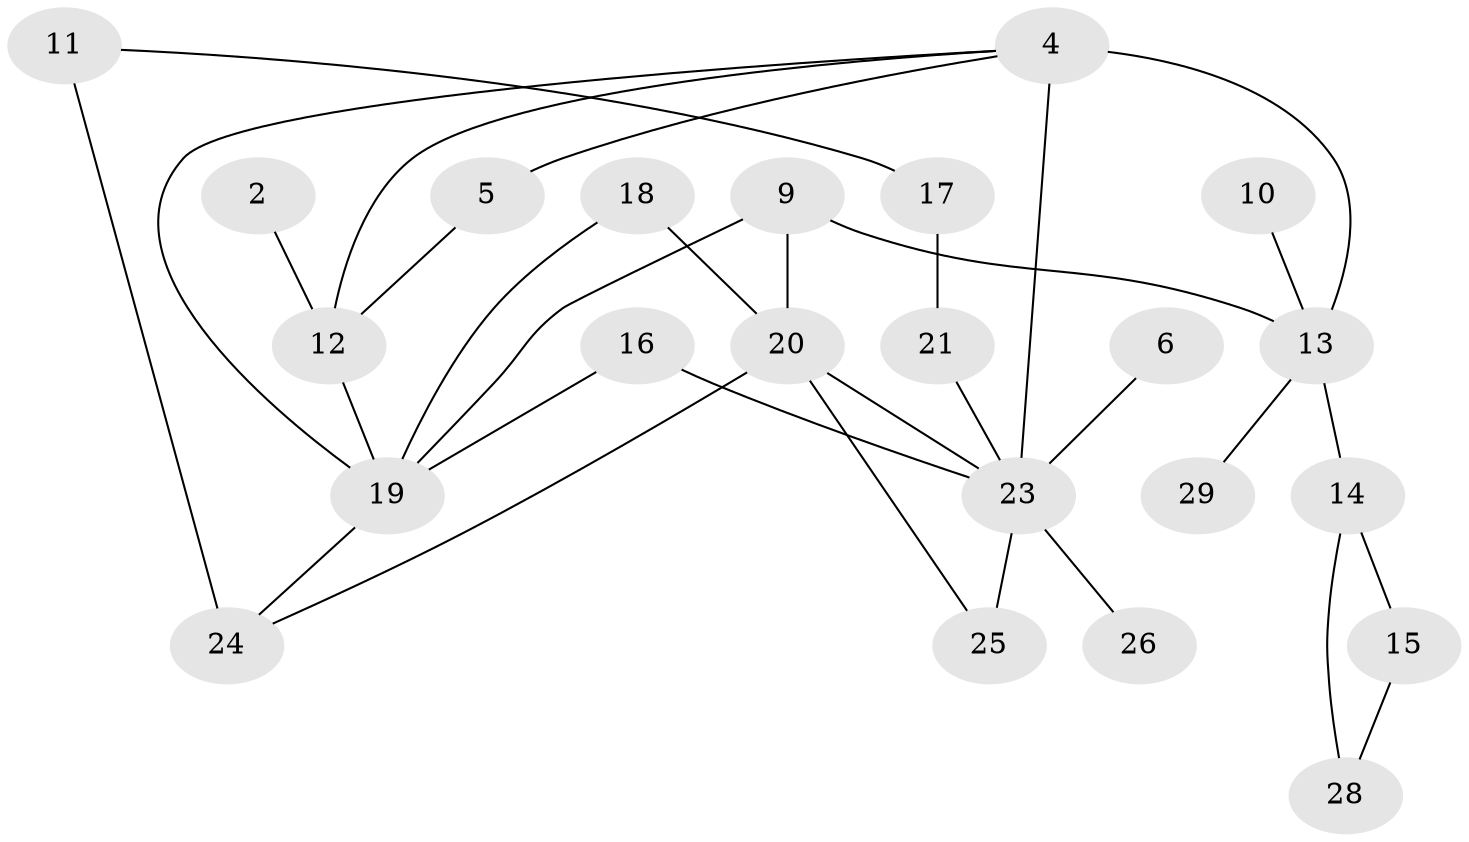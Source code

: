 // original degree distribution, {4: 0.10526315789473684, 1: 0.19298245614035087, 0: 0.10526315789473684, 2: 0.22807017543859648, 3: 0.2982456140350877, 5: 0.07017543859649122}
// Generated by graph-tools (version 1.1) at 2025/25/03/09/25 03:25:20]
// undirected, 23 vertices, 32 edges
graph export_dot {
graph [start="1"]
  node [color=gray90,style=filled];
  2;
  4;
  5;
  6;
  9;
  10;
  11;
  12;
  13;
  14;
  15;
  16;
  17;
  18;
  19;
  20;
  21;
  23;
  24;
  25;
  26;
  28;
  29;
  2 -- 12 [weight=1.0];
  4 -- 5 [weight=1.0];
  4 -- 12 [weight=1.0];
  4 -- 13 [weight=1.0];
  4 -- 19 [weight=1.0];
  4 -- 23 [weight=3.0];
  5 -- 12 [weight=2.0];
  6 -- 23 [weight=1.0];
  9 -- 13 [weight=1.0];
  9 -- 19 [weight=1.0];
  9 -- 20 [weight=1.0];
  10 -- 13 [weight=2.0];
  11 -- 17 [weight=1.0];
  11 -- 24 [weight=2.0];
  12 -- 19 [weight=1.0];
  13 -- 14 [weight=1.0];
  13 -- 29 [weight=1.0];
  14 -- 15 [weight=1.0];
  14 -- 28 [weight=1.0];
  15 -- 28 [weight=1.0];
  16 -- 19 [weight=1.0];
  16 -- 23 [weight=1.0];
  17 -- 21 [weight=1.0];
  18 -- 19 [weight=1.0];
  18 -- 20 [weight=1.0];
  19 -- 24 [weight=1.0];
  20 -- 23 [weight=1.0];
  20 -- 24 [weight=1.0];
  20 -- 25 [weight=1.0];
  21 -- 23 [weight=1.0];
  23 -- 25 [weight=2.0];
  23 -- 26 [weight=1.0];
}

